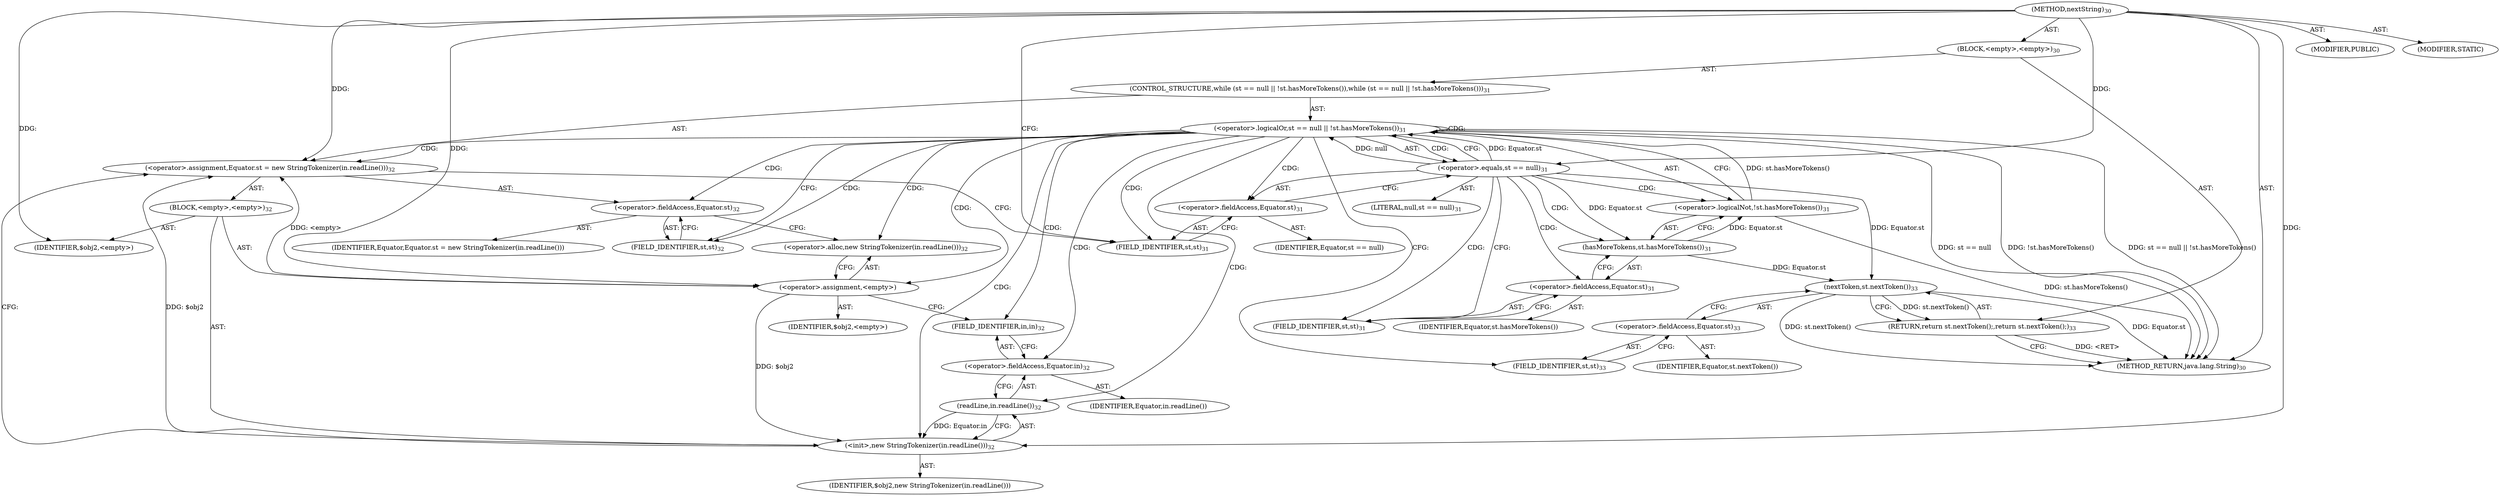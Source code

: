 digraph "nextString" {  
"100" [label = <(METHOD,nextString)<SUB>30</SUB>> ]
"101" [label = <(BLOCK,&lt;empty&gt;,&lt;empty&gt;)<SUB>30</SUB>> ]
"102" [label = <(CONTROL_STRUCTURE,while (st == null || !st.hasMoreTokens()),while (st == null || !st.hasMoreTokens()))<SUB>31</SUB>> ]
"103" [label = <(&lt;operator&gt;.logicalOr,st == null || !st.hasMoreTokens())<SUB>31</SUB>> ]
"104" [label = <(&lt;operator&gt;.equals,st == null)<SUB>31</SUB>> ]
"105" [label = <(&lt;operator&gt;.fieldAccess,Equator.st)<SUB>31</SUB>> ]
"106" [label = <(IDENTIFIER,Equator,st == null)> ]
"107" [label = <(FIELD_IDENTIFIER,st,st)<SUB>31</SUB>> ]
"108" [label = <(LITERAL,null,st == null)<SUB>31</SUB>> ]
"109" [label = <(&lt;operator&gt;.logicalNot,!st.hasMoreTokens())<SUB>31</SUB>> ]
"110" [label = <(hasMoreTokens,st.hasMoreTokens())<SUB>31</SUB>> ]
"111" [label = <(&lt;operator&gt;.fieldAccess,Equator.st)<SUB>31</SUB>> ]
"112" [label = <(IDENTIFIER,Equator,st.hasMoreTokens())> ]
"113" [label = <(FIELD_IDENTIFIER,st,st)<SUB>31</SUB>> ]
"114" [label = <(&lt;operator&gt;.assignment,Equator.st = new StringTokenizer(in.readLine()))<SUB>32</SUB>> ]
"115" [label = <(&lt;operator&gt;.fieldAccess,Equator.st)<SUB>32</SUB>> ]
"116" [label = <(IDENTIFIER,Equator,Equator.st = new StringTokenizer(in.readLine()))> ]
"117" [label = <(FIELD_IDENTIFIER,st,st)<SUB>32</SUB>> ]
"118" [label = <(BLOCK,&lt;empty&gt;,&lt;empty&gt;)<SUB>32</SUB>> ]
"119" [label = <(&lt;operator&gt;.assignment,&lt;empty&gt;)> ]
"120" [label = <(IDENTIFIER,$obj2,&lt;empty&gt;)> ]
"121" [label = <(&lt;operator&gt;.alloc,new StringTokenizer(in.readLine()))<SUB>32</SUB>> ]
"122" [label = <(&lt;init&gt;,new StringTokenizer(in.readLine()))<SUB>32</SUB>> ]
"123" [label = <(IDENTIFIER,$obj2,new StringTokenizer(in.readLine()))> ]
"124" [label = <(readLine,in.readLine())<SUB>32</SUB>> ]
"125" [label = <(&lt;operator&gt;.fieldAccess,Equator.in)<SUB>32</SUB>> ]
"126" [label = <(IDENTIFIER,Equator,in.readLine())> ]
"127" [label = <(FIELD_IDENTIFIER,in,in)<SUB>32</SUB>> ]
"128" [label = <(IDENTIFIER,$obj2,&lt;empty&gt;)> ]
"129" [label = <(RETURN,return st.nextToken();,return st.nextToken();)<SUB>33</SUB>> ]
"130" [label = <(nextToken,st.nextToken())<SUB>33</SUB>> ]
"131" [label = <(&lt;operator&gt;.fieldAccess,Equator.st)<SUB>33</SUB>> ]
"132" [label = <(IDENTIFIER,Equator,st.nextToken())> ]
"133" [label = <(FIELD_IDENTIFIER,st,st)<SUB>33</SUB>> ]
"134" [label = <(MODIFIER,PUBLIC)> ]
"135" [label = <(MODIFIER,STATIC)> ]
"136" [label = <(METHOD_RETURN,java.lang.String)<SUB>30</SUB>> ]
  "100" -> "101"  [ label = "AST: "] 
  "100" -> "134"  [ label = "AST: "] 
  "100" -> "135"  [ label = "AST: "] 
  "100" -> "136"  [ label = "AST: "] 
  "101" -> "102"  [ label = "AST: "] 
  "101" -> "129"  [ label = "AST: "] 
  "102" -> "103"  [ label = "AST: "] 
  "102" -> "114"  [ label = "AST: "] 
  "103" -> "104"  [ label = "AST: "] 
  "103" -> "109"  [ label = "AST: "] 
  "104" -> "105"  [ label = "AST: "] 
  "104" -> "108"  [ label = "AST: "] 
  "105" -> "106"  [ label = "AST: "] 
  "105" -> "107"  [ label = "AST: "] 
  "109" -> "110"  [ label = "AST: "] 
  "110" -> "111"  [ label = "AST: "] 
  "111" -> "112"  [ label = "AST: "] 
  "111" -> "113"  [ label = "AST: "] 
  "114" -> "115"  [ label = "AST: "] 
  "114" -> "118"  [ label = "AST: "] 
  "115" -> "116"  [ label = "AST: "] 
  "115" -> "117"  [ label = "AST: "] 
  "118" -> "119"  [ label = "AST: "] 
  "118" -> "122"  [ label = "AST: "] 
  "118" -> "128"  [ label = "AST: "] 
  "119" -> "120"  [ label = "AST: "] 
  "119" -> "121"  [ label = "AST: "] 
  "122" -> "123"  [ label = "AST: "] 
  "122" -> "124"  [ label = "AST: "] 
  "124" -> "125"  [ label = "AST: "] 
  "125" -> "126"  [ label = "AST: "] 
  "125" -> "127"  [ label = "AST: "] 
  "129" -> "130"  [ label = "AST: "] 
  "130" -> "131"  [ label = "AST: "] 
  "131" -> "132"  [ label = "AST: "] 
  "131" -> "133"  [ label = "AST: "] 
  "129" -> "136"  [ label = "CFG: "] 
  "103" -> "117"  [ label = "CFG: "] 
  "103" -> "133"  [ label = "CFG: "] 
  "114" -> "107"  [ label = "CFG: "] 
  "130" -> "129"  [ label = "CFG: "] 
  "104" -> "103"  [ label = "CFG: "] 
  "104" -> "113"  [ label = "CFG: "] 
  "109" -> "103"  [ label = "CFG: "] 
  "115" -> "121"  [ label = "CFG: "] 
  "131" -> "130"  [ label = "CFG: "] 
  "105" -> "104"  [ label = "CFG: "] 
  "110" -> "109"  [ label = "CFG: "] 
  "117" -> "115"  [ label = "CFG: "] 
  "119" -> "127"  [ label = "CFG: "] 
  "122" -> "114"  [ label = "CFG: "] 
  "133" -> "131"  [ label = "CFG: "] 
  "107" -> "105"  [ label = "CFG: "] 
  "111" -> "110"  [ label = "CFG: "] 
  "121" -> "119"  [ label = "CFG: "] 
  "124" -> "122"  [ label = "CFG: "] 
  "113" -> "111"  [ label = "CFG: "] 
  "125" -> "124"  [ label = "CFG: "] 
  "127" -> "125"  [ label = "CFG: "] 
  "100" -> "107"  [ label = "CFG: "] 
  "129" -> "136"  [ label = "DDG: &lt;RET&gt;"] 
  "103" -> "136"  [ label = "DDG: st == null"] 
  "109" -> "136"  [ label = "DDG: st.hasMoreTokens()"] 
  "103" -> "136"  [ label = "DDG: !st.hasMoreTokens()"] 
  "103" -> "136"  [ label = "DDG: st == null || !st.hasMoreTokens()"] 
  "130" -> "136"  [ label = "DDG: Equator.st"] 
  "130" -> "136"  [ label = "DDG: st.nextToken()"] 
  "130" -> "129"  [ label = "DDG: st.nextToken()"] 
  "119" -> "114"  [ label = "DDG: &lt;empty&gt;"] 
  "122" -> "114"  [ label = "DDG: $obj2"] 
  "100" -> "114"  [ label = "DDG: "] 
  "104" -> "103"  [ label = "DDG: Equator.st"] 
  "104" -> "103"  [ label = "DDG: null"] 
  "109" -> "103"  [ label = "DDG: st.hasMoreTokens()"] 
  "104" -> "130"  [ label = "DDG: Equator.st"] 
  "110" -> "130"  [ label = "DDG: Equator.st"] 
  "100" -> "104"  [ label = "DDG: "] 
  "110" -> "109"  [ label = "DDG: Equator.st"] 
  "100" -> "119"  [ label = "DDG: "] 
  "100" -> "128"  [ label = "DDG: "] 
  "104" -> "110"  [ label = "DDG: Equator.st"] 
  "119" -> "122"  [ label = "DDG: $obj2"] 
  "100" -> "122"  [ label = "DDG: "] 
  "124" -> "122"  [ label = "DDG: Equator.in"] 
  "103" -> "107"  [ label = "CDG: "] 
  "103" -> "115"  [ label = "CDG: "] 
  "103" -> "105"  [ label = "CDG: "] 
  "103" -> "122"  [ label = "CDG: "] 
  "103" -> "114"  [ label = "CDG: "] 
  "103" -> "103"  [ label = "CDG: "] 
  "103" -> "104"  [ label = "CDG: "] 
  "103" -> "119"  [ label = "CDG: "] 
  "103" -> "121"  [ label = "CDG: "] 
  "103" -> "117"  [ label = "CDG: "] 
  "103" -> "127"  [ label = "CDG: "] 
  "103" -> "124"  [ label = "CDG: "] 
  "103" -> "125"  [ label = "CDG: "] 
  "104" -> "113"  [ label = "CDG: "] 
  "104" -> "110"  [ label = "CDG: "] 
  "104" -> "111"  [ label = "CDG: "] 
  "104" -> "109"  [ label = "CDG: "] 
}
